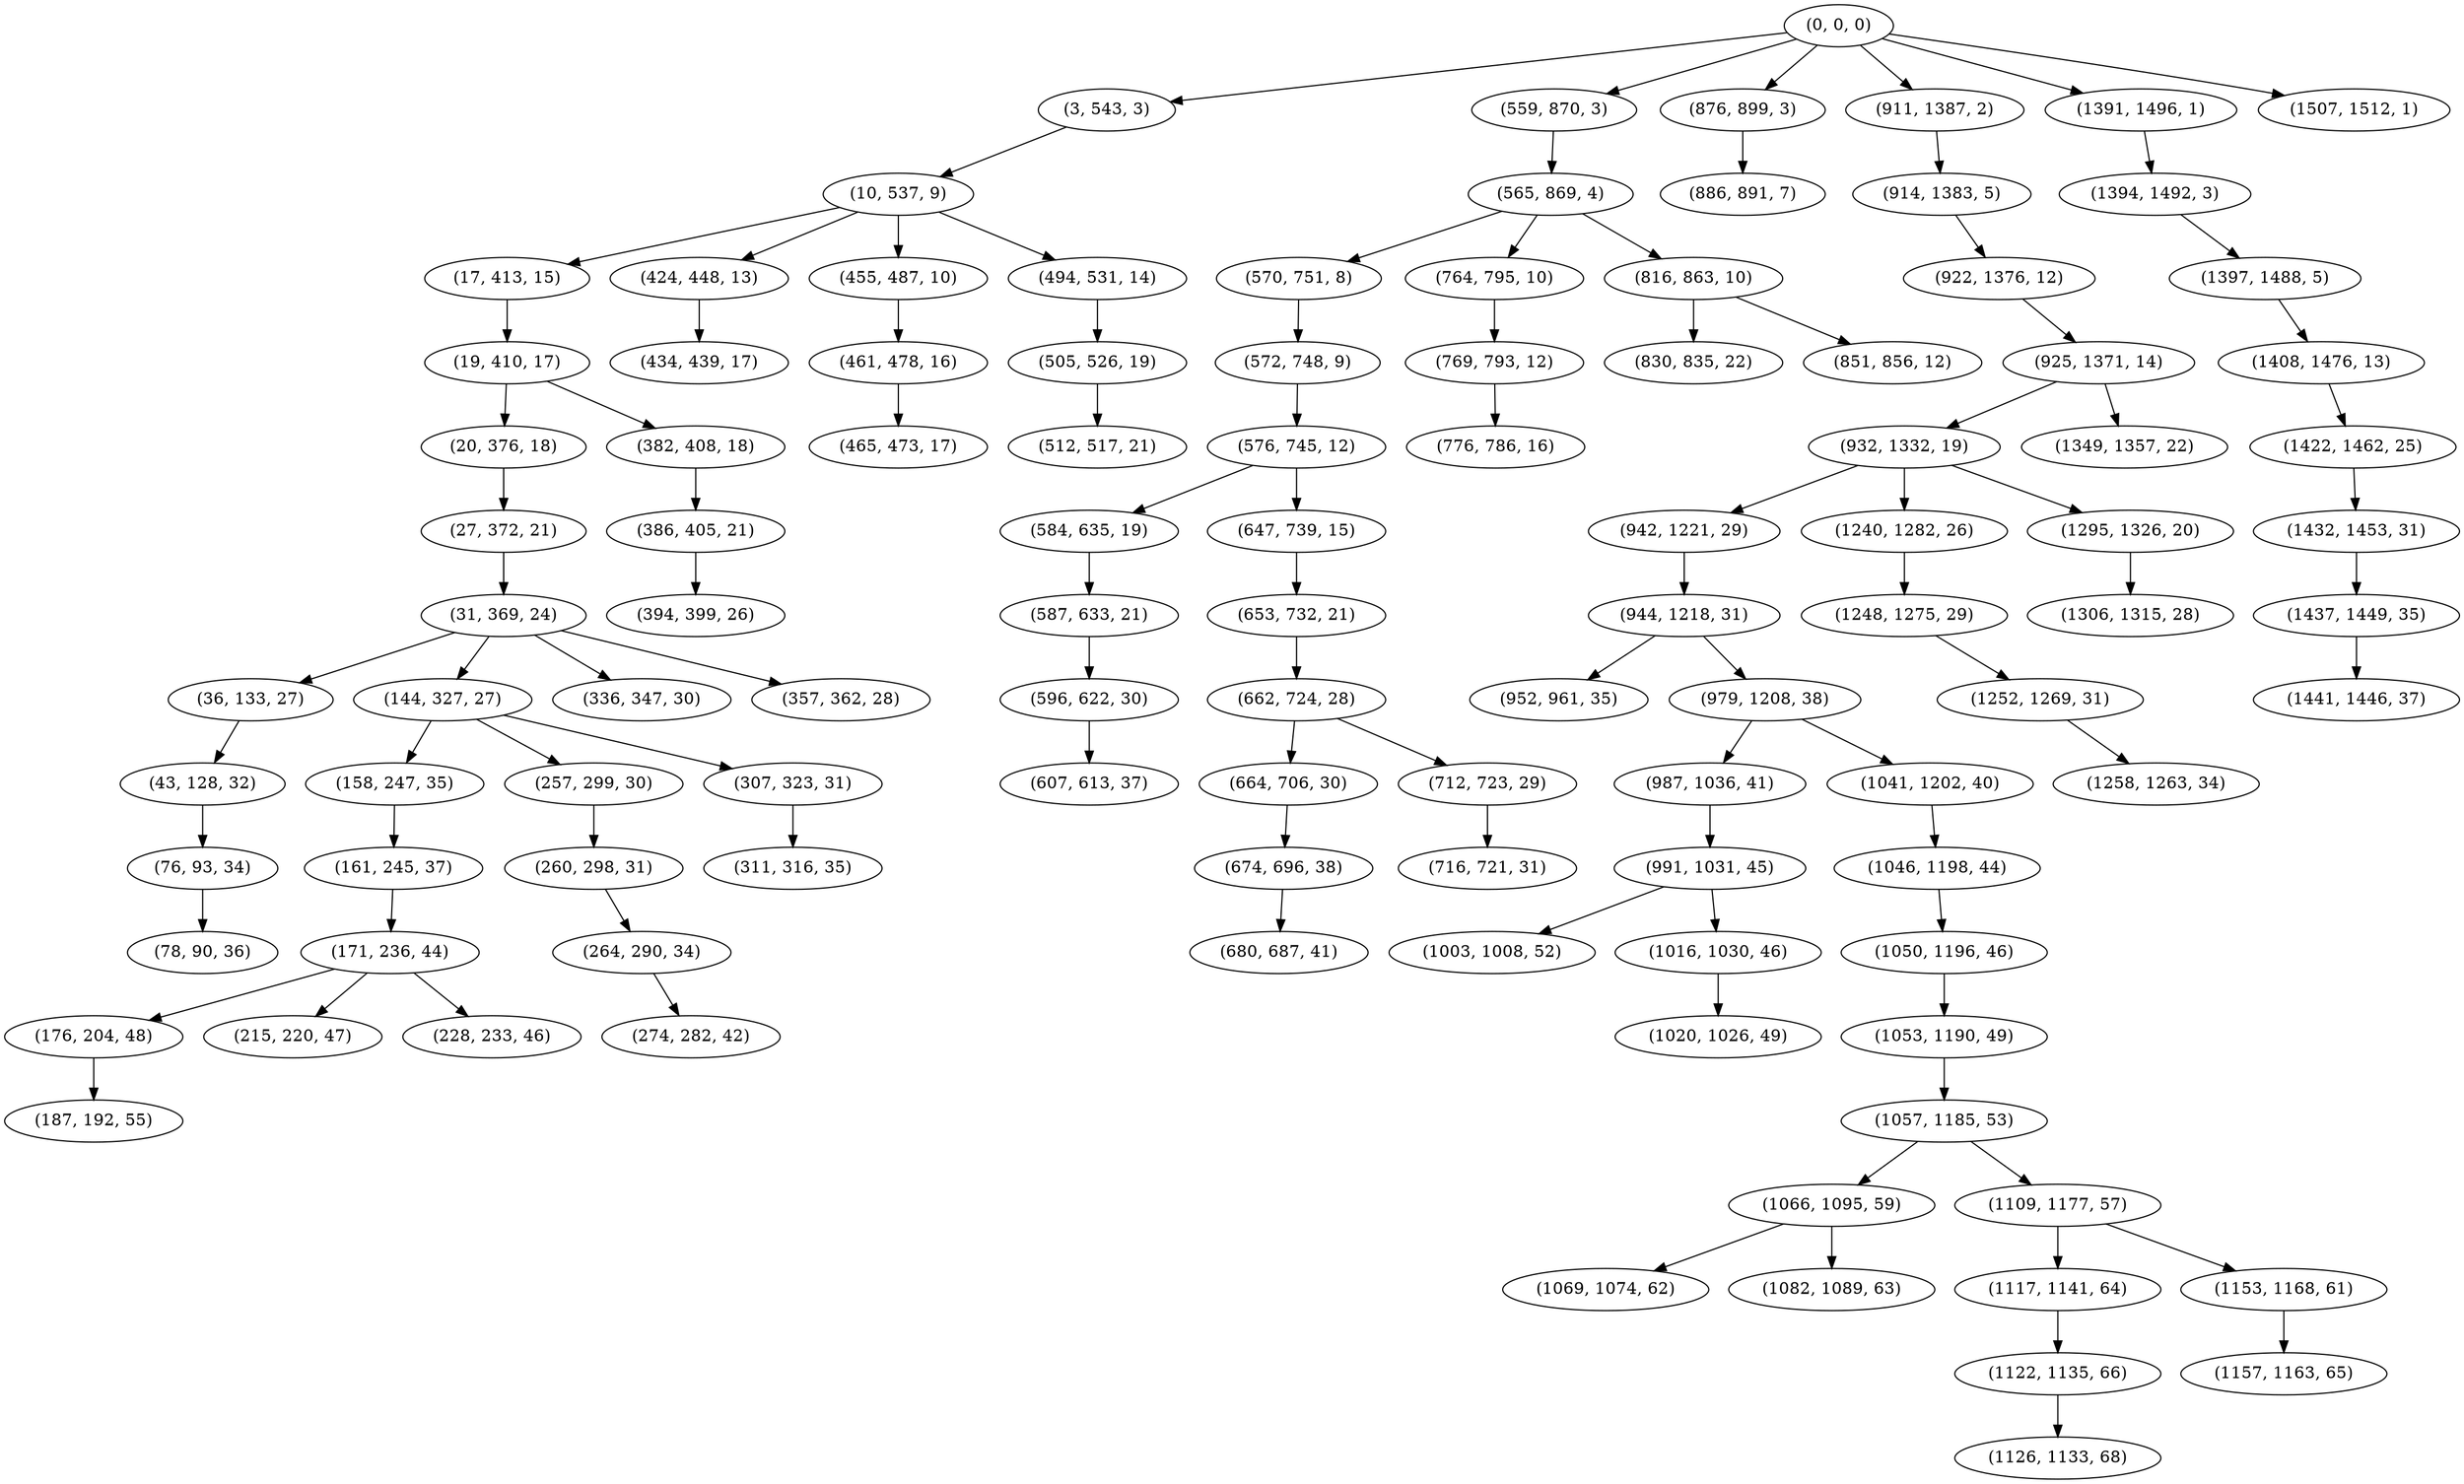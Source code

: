 digraph tree {
    "(0, 0, 0)";
    "(3, 543, 3)";
    "(10, 537, 9)";
    "(17, 413, 15)";
    "(19, 410, 17)";
    "(20, 376, 18)";
    "(27, 372, 21)";
    "(31, 369, 24)";
    "(36, 133, 27)";
    "(43, 128, 32)";
    "(76, 93, 34)";
    "(78, 90, 36)";
    "(144, 327, 27)";
    "(158, 247, 35)";
    "(161, 245, 37)";
    "(171, 236, 44)";
    "(176, 204, 48)";
    "(187, 192, 55)";
    "(215, 220, 47)";
    "(228, 233, 46)";
    "(257, 299, 30)";
    "(260, 298, 31)";
    "(264, 290, 34)";
    "(274, 282, 42)";
    "(307, 323, 31)";
    "(311, 316, 35)";
    "(336, 347, 30)";
    "(357, 362, 28)";
    "(382, 408, 18)";
    "(386, 405, 21)";
    "(394, 399, 26)";
    "(424, 448, 13)";
    "(434, 439, 17)";
    "(455, 487, 10)";
    "(461, 478, 16)";
    "(465, 473, 17)";
    "(494, 531, 14)";
    "(505, 526, 19)";
    "(512, 517, 21)";
    "(559, 870, 3)";
    "(565, 869, 4)";
    "(570, 751, 8)";
    "(572, 748, 9)";
    "(576, 745, 12)";
    "(584, 635, 19)";
    "(587, 633, 21)";
    "(596, 622, 30)";
    "(607, 613, 37)";
    "(647, 739, 15)";
    "(653, 732, 21)";
    "(662, 724, 28)";
    "(664, 706, 30)";
    "(674, 696, 38)";
    "(680, 687, 41)";
    "(712, 723, 29)";
    "(716, 721, 31)";
    "(764, 795, 10)";
    "(769, 793, 12)";
    "(776, 786, 16)";
    "(816, 863, 10)";
    "(830, 835, 22)";
    "(851, 856, 12)";
    "(876, 899, 3)";
    "(886, 891, 7)";
    "(911, 1387, 2)";
    "(914, 1383, 5)";
    "(922, 1376, 12)";
    "(925, 1371, 14)";
    "(932, 1332, 19)";
    "(942, 1221, 29)";
    "(944, 1218, 31)";
    "(952, 961, 35)";
    "(979, 1208, 38)";
    "(987, 1036, 41)";
    "(991, 1031, 45)";
    "(1003, 1008, 52)";
    "(1016, 1030, 46)";
    "(1020, 1026, 49)";
    "(1041, 1202, 40)";
    "(1046, 1198, 44)";
    "(1050, 1196, 46)";
    "(1053, 1190, 49)";
    "(1057, 1185, 53)";
    "(1066, 1095, 59)";
    "(1069, 1074, 62)";
    "(1082, 1089, 63)";
    "(1109, 1177, 57)";
    "(1117, 1141, 64)";
    "(1122, 1135, 66)";
    "(1126, 1133, 68)";
    "(1153, 1168, 61)";
    "(1157, 1163, 65)";
    "(1240, 1282, 26)";
    "(1248, 1275, 29)";
    "(1252, 1269, 31)";
    "(1258, 1263, 34)";
    "(1295, 1326, 20)";
    "(1306, 1315, 28)";
    "(1349, 1357, 22)";
    "(1391, 1496, 1)";
    "(1394, 1492, 3)";
    "(1397, 1488, 5)";
    "(1408, 1476, 13)";
    "(1422, 1462, 25)";
    "(1432, 1453, 31)";
    "(1437, 1449, 35)";
    "(1441, 1446, 37)";
    "(1507, 1512, 1)";
    "(0, 0, 0)" -> "(3, 543, 3)";
    "(0, 0, 0)" -> "(559, 870, 3)";
    "(0, 0, 0)" -> "(876, 899, 3)";
    "(0, 0, 0)" -> "(911, 1387, 2)";
    "(0, 0, 0)" -> "(1391, 1496, 1)";
    "(0, 0, 0)" -> "(1507, 1512, 1)";
    "(3, 543, 3)" -> "(10, 537, 9)";
    "(10, 537, 9)" -> "(17, 413, 15)";
    "(10, 537, 9)" -> "(424, 448, 13)";
    "(10, 537, 9)" -> "(455, 487, 10)";
    "(10, 537, 9)" -> "(494, 531, 14)";
    "(17, 413, 15)" -> "(19, 410, 17)";
    "(19, 410, 17)" -> "(20, 376, 18)";
    "(19, 410, 17)" -> "(382, 408, 18)";
    "(20, 376, 18)" -> "(27, 372, 21)";
    "(27, 372, 21)" -> "(31, 369, 24)";
    "(31, 369, 24)" -> "(36, 133, 27)";
    "(31, 369, 24)" -> "(144, 327, 27)";
    "(31, 369, 24)" -> "(336, 347, 30)";
    "(31, 369, 24)" -> "(357, 362, 28)";
    "(36, 133, 27)" -> "(43, 128, 32)";
    "(43, 128, 32)" -> "(76, 93, 34)";
    "(76, 93, 34)" -> "(78, 90, 36)";
    "(144, 327, 27)" -> "(158, 247, 35)";
    "(144, 327, 27)" -> "(257, 299, 30)";
    "(144, 327, 27)" -> "(307, 323, 31)";
    "(158, 247, 35)" -> "(161, 245, 37)";
    "(161, 245, 37)" -> "(171, 236, 44)";
    "(171, 236, 44)" -> "(176, 204, 48)";
    "(171, 236, 44)" -> "(215, 220, 47)";
    "(171, 236, 44)" -> "(228, 233, 46)";
    "(176, 204, 48)" -> "(187, 192, 55)";
    "(257, 299, 30)" -> "(260, 298, 31)";
    "(260, 298, 31)" -> "(264, 290, 34)";
    "(264, 290, 34)" -> "(274, 282, 42)";
    "(307, 323, 31)" -> "(311, 316, 35)";
    "(382, 408, 18)" -> "(386, 405, 21)";
    "(386, 405, 21)" -> "(394, 399, 26)";
    "(424, 448, 13)" -> "(434, 439, 17)";
    "(455, 487, 10)" -> "(461, 478, 16)";
    "(461, 478, 16)" -> "(465, 473, 17)";
    "(494, 531, 14)" -> "(505, 526, 19)";
    "(505, 526, 19)" -> "(512, 517, 21)";
    "(559, 870, 3)" -> "(565, 869, 4)";
    "(565, 869, 4)" -> "(570, 751, 8)";
    "(565, 869, 4)" -> "(764, 795, 10)";
    "(565, 869, 4)" -> "(816, 863, 10)";
    "(570, 751, 8)" -> "(572, 748, 9)";
    "(572, 748, 9)" -> "(576, 745, 12)";
    "(576, 745, 12)" -> "(584, 635, 19)";
    "(576, 745, 12)" -> "(647, 739, 15)";
    "(584, 635, 19)" -> "(587, 633, 21)";
    "(587, 633, 21)" -> "(596, 622, 30)";
    "(596, 622, 30)" -> "(607, 613, 37)";
    "(647, 739, 15)" -> "(653, 732, 21)";
    "(653, 732, 21)" -> "(662, 724, 28)";
    "(662, 724, 28)" -> "(664, 706, 30)";
    "(662, 724, 28)" -> "(712, 723, 29)";
    "(664, 706, 30)" -> "(674, 696, 38)";
    "(674, 696, 38)" -> "(680, 687, 41)";
    "(712, 723, 29)" -> "(716, 721, 31)";
    "(764, 795, 10)" -> "(769, 793, 12)";
    "(769, 793, 12)" -> "(776, 786, 16)";
    "(816, 863, 10)" -> "(830, 835, 22)";
    "(816, 863, 10)" -> "(851, 856, 12)";
    "(876, 899, 3)" -> "(886, 891, 7)";
    "(911, 1387, 2)" -> "(914, 1383, 5)";
    "(914, 1383, 5)" -> "(922, 1376, 12)";
    "(922, 1376, 12)" -> "(925, 1371, 14)";
    "(925, 1371, 14)" -> "(932, 1332, 19)";
    "(925, 1371, 14)" -> "(1349, 1357, 22)";
    "(932, 1332, 19)" -> "(942, 1221, 29)";
    "(932, 1332, 19)" -> "(1240, 1282, 26)";
    "(932, 1332, 19)" -> "(1295, 1326, 20)";
    "(942, 1221, 29)" -> "(944, 1218, 31)";
    "(944, 1218, 31)" -> "(952, 961, 35)";
    "(944, 1218, 31)" -> "(979, 1208, 38)";
    "(979, 1208, 38)" -> "(987, 1036, 41)";
    "(979, 1208, 38)" -> "(1041, 1202, 40)";
    "(987, 1036, 41)" -> "(991, 1031, 45)";
    "(991, 1031, 45)" -> "(1003, 1008, 52)";
    "(991, 1031, 45)" -> "(1016, 1030, 46)";
    "(1016, 1030, 46)" -> "(1020, 1026, 49)";
    "(1041, 1202, 40)" -> "(1046, 1198, 44)";
    "(1046, 1198, 44)" -> "(1050, 1196, 46)";
    "(1050, 1196, 46)" -> "(1053, 1190, 49)";
    "(1053, 1190, 49)" -> "(1057, 1185, 53)";
    "(1057, 1185, 53)" -> "(1066, 1095, 59)";
    "(1057, 1185, 53)" -> "(1109, 1177, 57)";
    "(1066, 1095, 59)" -> "(1069, 1074, 62)";
    "(1066, 1095, 59)" -> "(1082, 1089, 63)";
    "(1109, 1177, 57)" -> "(1117, 1141, 64)";
    "(1109, 1177, 57)" -> "(1153, 1168, 61)";
    "(1117, 1141, 64)" -> "(1122, 1135, 66)";
    "(1122, 1135, 66)" -> "(1126, 1133, 68)";
    "(1153, 1168, 61)" -> "(1157, 1163, 65)";
    "(1240, 1282, 26)" -> "(1248, 1275, 29)";
    "(1248, 1275, 29)" -> "(1252, 1269, 31)";
    "(1252, 1269, 31)" -> "(1258, 1263, 34)";
    "(1295, 1326, 20)" -> "(1306, 1315, 28)";
    "(1391, 1496, 1)" -> "(1394, 1492, 3)";
    "(1394, 1492, 3)" -> "(1397, 1488, 5)";
    "(1397, 1488, 5)" -> "(1408, 1476, 13)";
    "(1408, 1476, 13)" -> "(1422, 1462, 25)";
    "(1422, 1462, 25)" -> "(1432, 1453, 31)";
    "(1432, 1453, 31)" -> "(1437, 1449, 35)";
    "(1437, 1449, 35)" -> "(1441, 1446, 37)";
}
